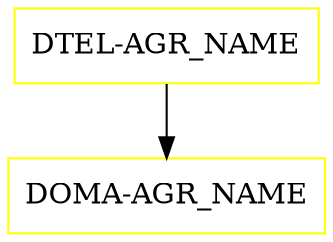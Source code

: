 digraph G {
  "DTEL-AGR_NAME" [shape=box,color=yellow];
  "DOMA-AGR_NAME" [shape=box,color=yellow,URL="./DOMA_AGR_NAME.html"];
  "DTEL-AGR_NAME" -> "DOMA-AGR_NAME";
}
